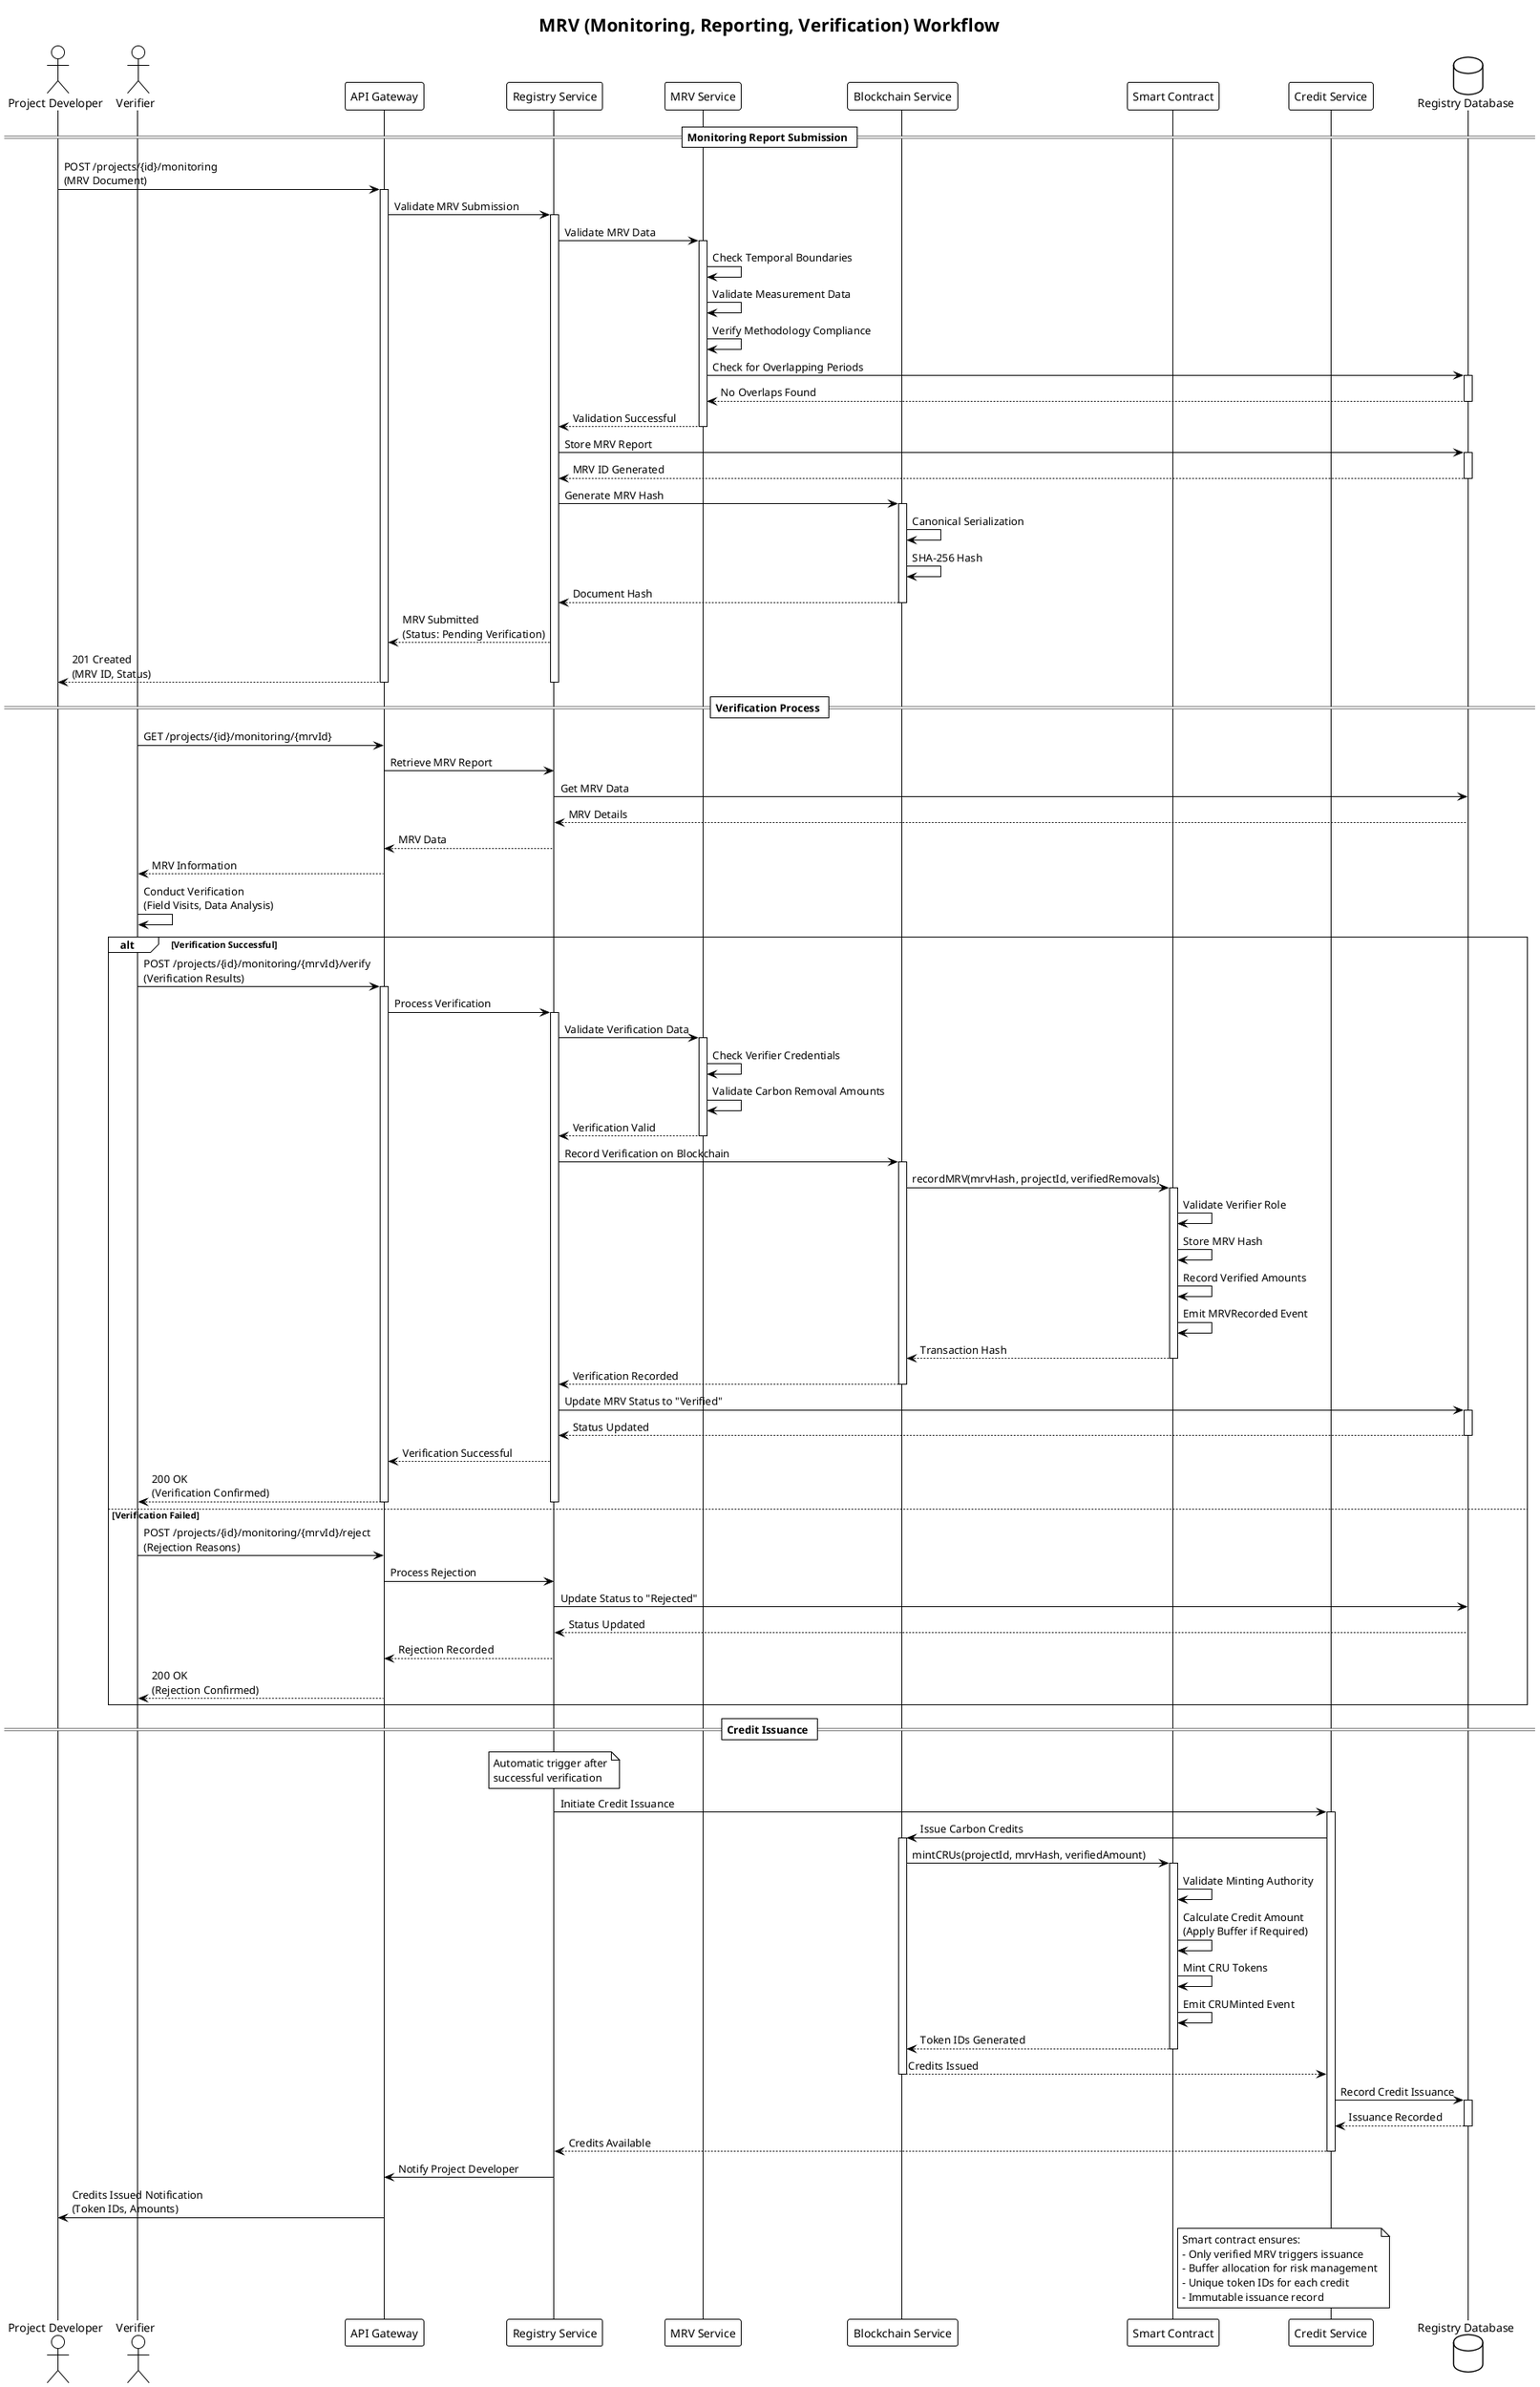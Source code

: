 @startuml
!theme plain
title MRV (Monitoring, Reporting, Verification) Workflow

actor "Project Developer" as PD
actor "Verifier" as V
participant "API Gateway" as API
participant "Registry Service" as RS
participant "MRV Service" as MRV
participant "Blockchain Service" as BC
participant "Smart Contract" as SC
participant "Credit Service" as CS
database "Registry Database" as DB

== Monitoring Report Submission ==
PD -> API: POST /projects/{id}/monitoring\n(MRV Document)
activate API

API -> RS: Validate MRV Submission
activate RS

RS -> MRV: Validate MRV Data
activate MRV
MRV -> MRV: Check Temporal Boundaries
MRV -> MRV: Validate Measurement Data
MRV -> MRV: Verify Methodology Compliance
MRV -> DB: Check for Overlapping Periods
activate DB
DB --> MRV: No Overlaps Found
deactivate DB
MRV --> RS: Validation Successful
deactivate MRV

RS -> DB: Store MRV Report
activate DB
DB --> RS: MRV ID Generated
deactivate DB

RS -> BC: Generate MRV Hash
activate BC
BC -> BC: Canonical Serialization
BC -> BC: SHA-256 Hash
BC --> RS: Document Hash
deactivate BC

RS --> API: MRV Submitted\n(Status: Pending Verification)
API --> PD: 201 Created\n(MRV ID, Status)
deactivate RS
deactivate API

== Verification Process ==
V -> API: GET /projects/{id}/monitoring/{mrvId}
API -> RS: Retrieve MRV Report
RS -> DB: Get MRV Data
DB --> RS: MRV Details
RS --> API: MRV Data
API --> V: MRV Information

V -> V: Conduct Verification\n(Field Visits, Data Analysis)

alt Verification Successful
    V -> API: POST /projects/{id}/monitoring/{mrvId}/verify\n(Verification Results)
    activate API
    
    API -> RS: Process Verification
    activate RS
    
    RS -> MRV: Validate Verification Data
    activate MRV
    MRV -> MRV: Check Verifier Credentials
    MRV -> MRV: Validate Carbon Removal Amounts
    MRV --> RS: Verification Valid
    deactivate MRV
    
    RS -> BC: Record Verification on Blockchain
    activate BC
    BC -> SC: recordMRV(mrvHash, projectId, verifiedRemovals)
    activate SC
    SC -> SC: Validate Verifier Role
    SC -> SC: Store MRV Hash
    SC -> SC: Record Verified Amounts
    SC -> SC: Emit MRVRecorded Event
    SC --> BC: Transaction Hash
    deactivate SC
    BC --> RS: Verification Recorded
    deactivate BC
    
    RS -> DB: Update MRV Status to "Verified"
    activate DB
    DB --> RS: Status Updated
    deactivate DB
    
    RS --> API: Verification Successful
    API --> V: 200 OK\n(Verification Confirmed)
    deactivate RS
    deactivate API

else Verification Failed
    V -> API: POST /projects/{id}/monitoring/{mrvId}/reject\n(Rejection Reasons)
    API -> RS: Process Rejection
    RS -> DB: Update Status to "Rejected"
    DB --> RS: Status Updated
    RS --> API: Rejection Recorded
    API --> V: 200 OK\n(Rejection Confirmed)
end

== Credit Issuance ==
note over RS: Automatic trigger after\nsuccessful verification

RS -> CS: Initiate Credit Issuance
activate CS

CS -> BC: Issue Carbon Credits
activate BC
BC -> SC: mintCRUs(projectId, mrvHash, verifiedAmount)
activate SC
SC -> SC: Validate Minting Authority
SC -> SC: Calculate Credit Amount\n(Apply Buffer if Required)
SC -> SC: Mint CRU Tokens
SC -> SC: Emit CRUMinted Event
SC --> BC: Token IDs Generated
deactivate SC
BC --> CS: Credits Issued
deactivate BC

CS -> DB: Record Credit Issuance
activate DB
DB --> CS: Issuance Recorded
deactivate DB

CS --> RS: Credits Available
deactivate CS

RS -> API: Notify Project Developer
API -> PD: Credits Issued Notification\n(Token IDs, Amounts)

note right of SC
  Smart contract ensures:
  - Only verified MRV triggers issuance
  - Buffer allocation for risk management
  - Unique token IDs for each credit
  - Immutable issuance record
end note

@enduml

